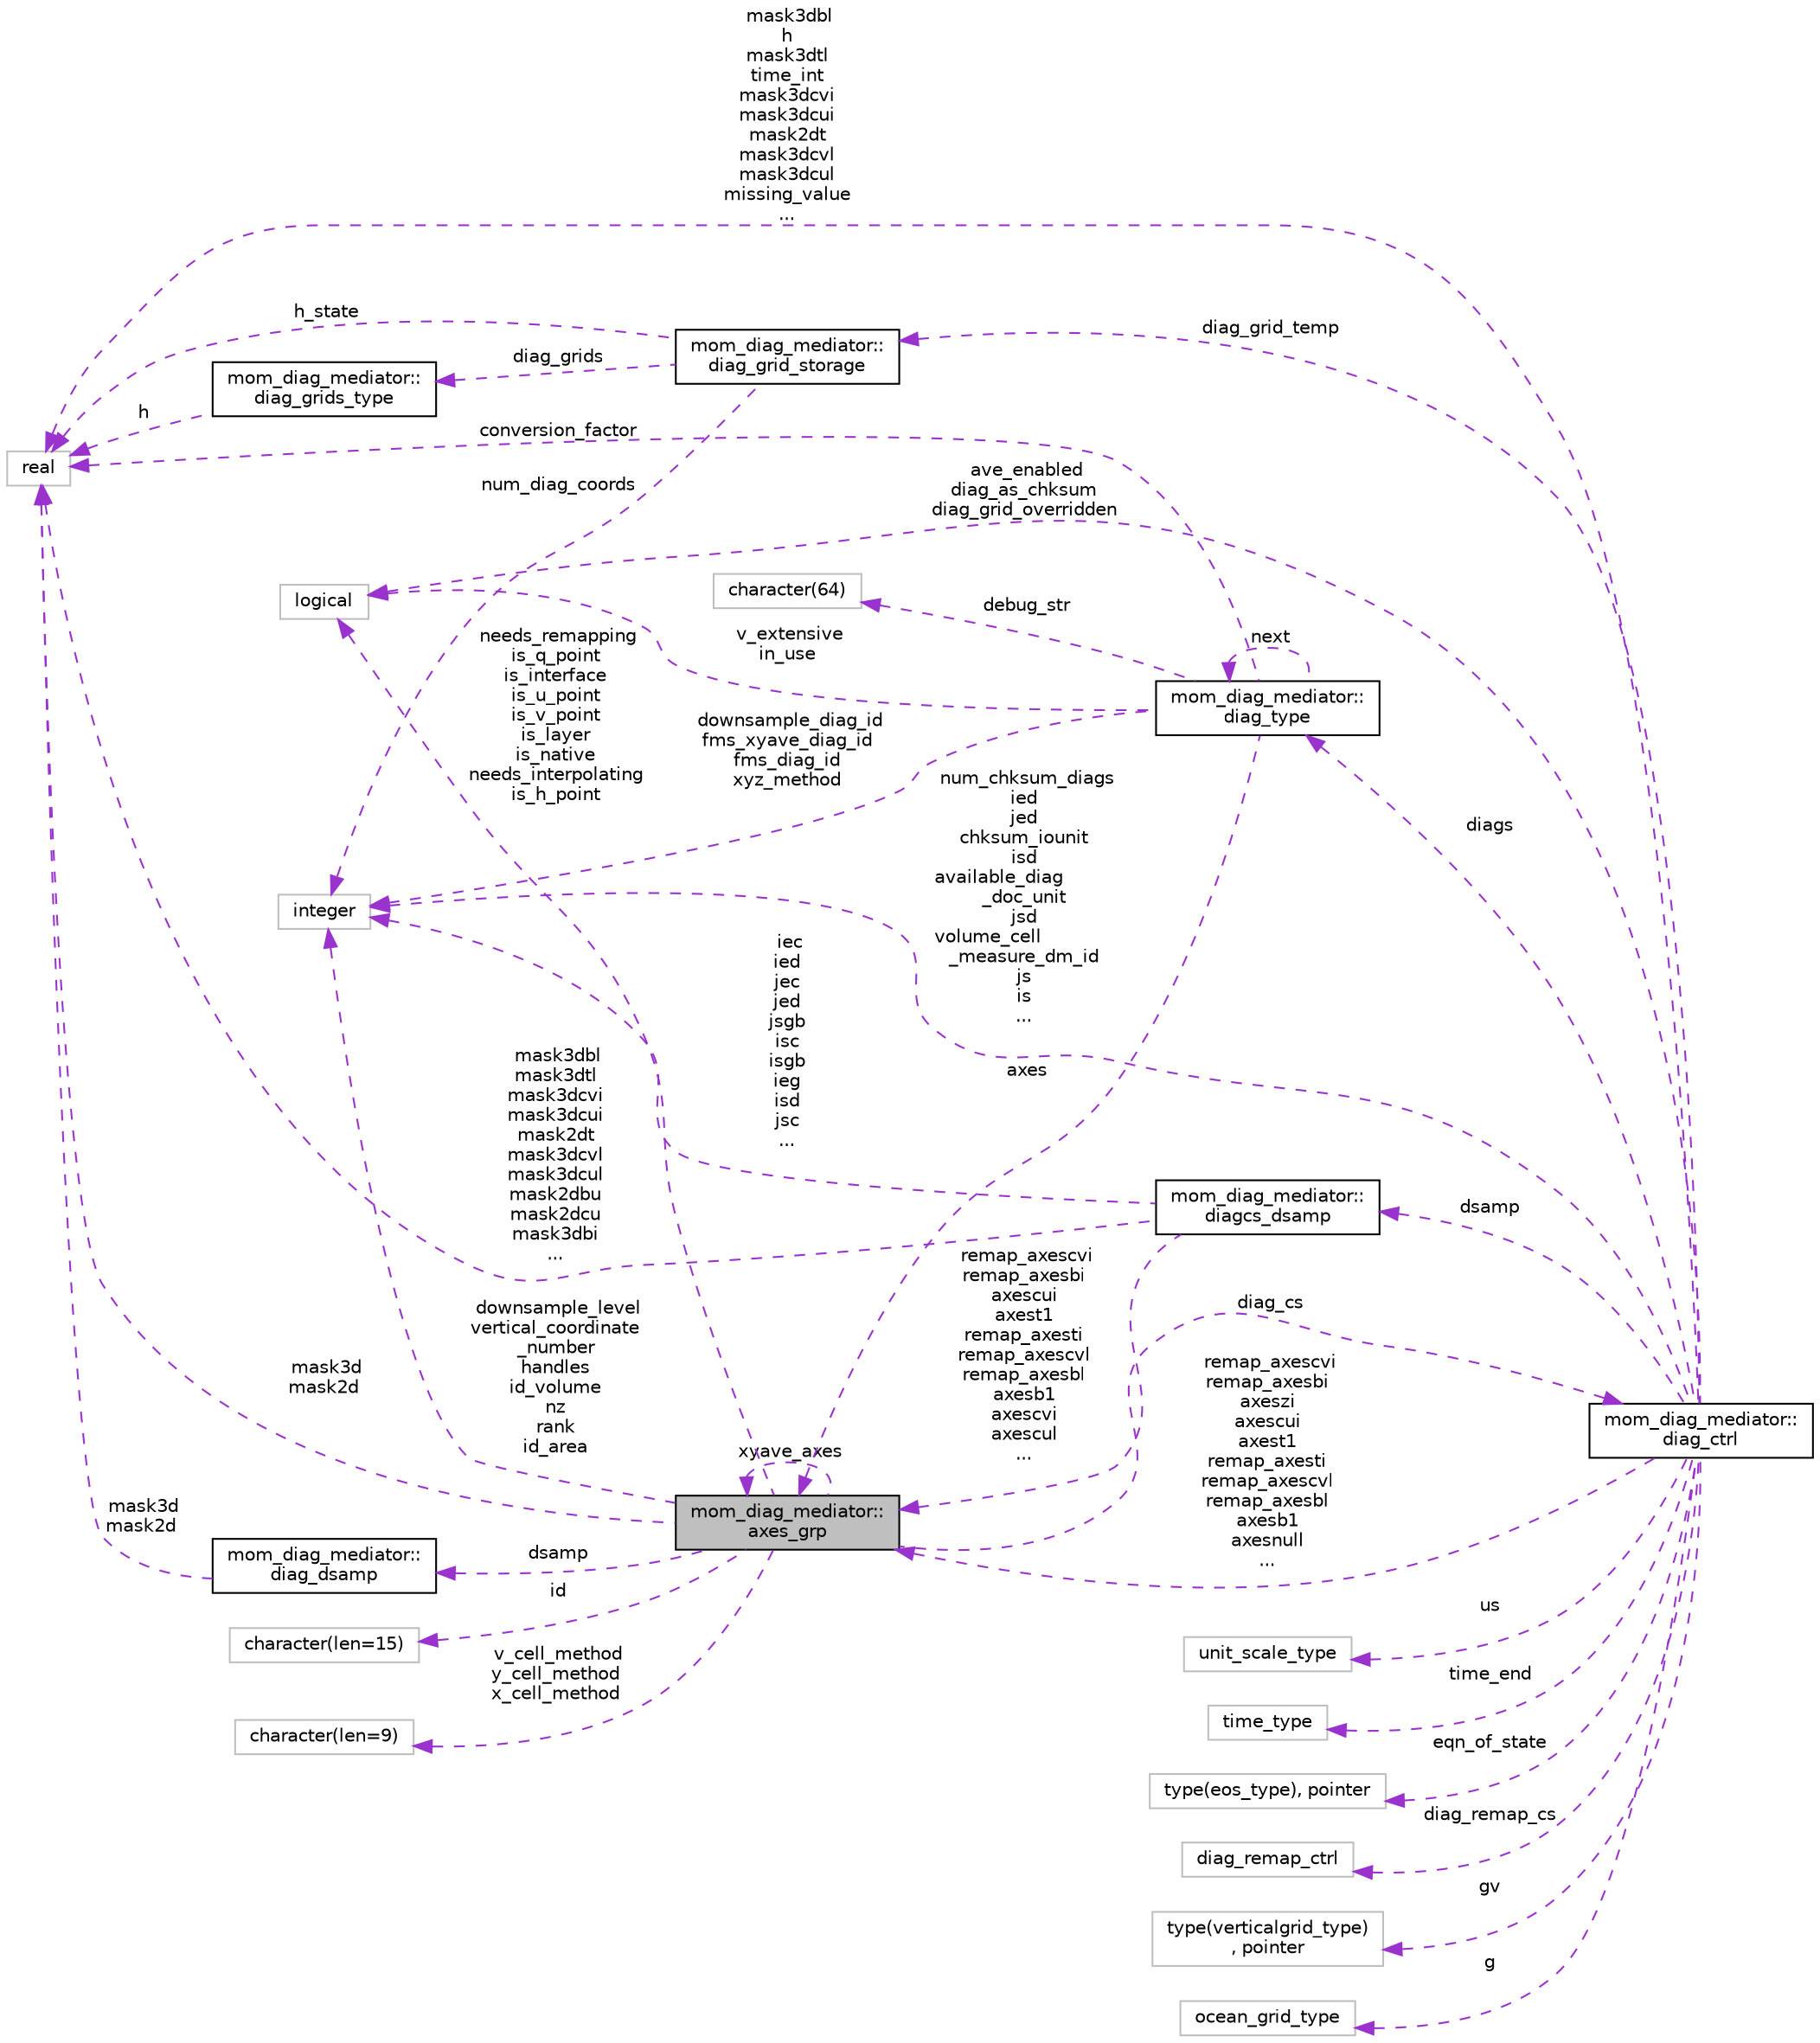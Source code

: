 digraph "mom_diag_mediator::axes_grp"
{
 // INTERACTIVE_SVG=YES
 // LATEX_PDF_SIZE
  edge [fontname="Helvetica",fontsize="10",labelfontname="Helvetica",labelfontsize="10"];
  node [fontname="Helvetica",fontsize="10",shape=record];
  rankdir="LR";
  Node1 [label="mom_diag_mediator::\laxes_grp",height=0.2,width=0.4,color="black", fillcolor="grey75", style="filled", fontcolor="black",tooltip="A group of 1D axes that comprise a 1D/2D/3D mesh."];
  Node2 -> Node1 [dir="back",color="darkorchid3",fontsize="10",style="dashed",label=" needs_remapping\nis_q_point\nis_interface\nis_u_point\nis_v_point\nis_layer\nis_native\nneeds_interpolating\nis_h_point" ,fontname="Helvetica"];
  Node2 [label="logical",height=0.2,width=0.4,color="grey75", fillcolor="white", style="filled",tooltip=" "];
  Node3 -> Node1 [dir="back",color="darkorchid3",fontsize="10",style="dashed",label=" diag_cs" ,fontname="Helvetica"];
  Node3 [label="mom_diag_mediator::\ldiag_ctrl",height=0.2,width=0.4,color="black", fillcolor="white", style="filled",URL="$structmom__diag__mediator_1_1diag__ctrl.html",tooltip="The following data type a list of diagnostic fields an their variants, as well as variables that cont..."];
  Node2 -> Node3 [dir="back",color="darkorchid3",fontsize="10",style="dashed",label=" ave_enabled\ndiag_as_chksum\ndiag_grid_overridden" ,fontname="Helvetica"];
  Node4 -> Node3 [dir="back",color="darkorchid3",fontsize="10",style="dashed",label=" us" ,fontname="Helvetica"];
  Node4 [label="unit_scale_type",height=0.2,width=0.4,color="grey75", fillcolor="white", style="filled",tooltip=" "];
  Node5 -> Node3 [dir="back",color="darkorchid3",fontsize="10",style="dashed",label=" diag_grid_temp" ,fontname="Helvetica"];
  Node5 [label="mom_diag_mediator::\ldiag_grid_storage",height=0.2,width=0.4,color="black", fillcolor="white", style="filled",URL="$structmom__diag__mediator_1_1diag__grid__storage.html",tooltip="Stores all the remapping grids and the model's native space thicknesses."];
  Node6 -> Node5 [dir="back",color="darkorchid3",fontsize="10",style="dashed",label=" diag_grids" ,fontname="Helvetica"];
  Node6 [label="mom_diag_mediator::\ldiag_grids_type",height=0.2,width=0.4,color="black", fillcolor="white", style="filled",URL="$structmom__diag__mediator_1_1diag__grids__type.html",tooltip="Contains an array to store a diagnostic target grid."];
  Node7 -> Node6 [dir="back",color="darkorchid3",fontsize="10",style="dashed",label=" h" ,fontname="Helvetica"];
  Node7 [label="real",height=0.2,width=0.4,color="grey75", fillcolor="white", style="filled",tooltip=" "];
  Node7 -> Node5 [dir="back",color="darkorchid3",fontsize="10",style="dashed",label=" h_state" ,fontname="Helvetica"];
  Node8 -> Node5 [dir="back",color="darkorchid3",fontsize="10",style="dashed",label=" num_diag_coords" ,fontname="Helvetica"];
  Node8 [label="integer",height=0.2,width=0.4,color="grey75", fillcolor="white", style="filled",tooltip=" "];
  Node9 -> Node3 [dir="back",color="darkorchid3",fontsize="10",style="dashed",label=" diags" ,fontname="Helvetica"];
  Node9 [label="mom_diag_mediator::\ldiag_type",height=0.2,width=0.4,color="black", fillcolor="white", style="filled",URL="$structmom__diag__mediator_1_1diag__type.html",tooltip="This type is used to represent a diagnostic at the diag_mediator level."];
  Node2 -> Node9 [dir="back",color="darkorchid3",fontsize="10",style="dashed",label=" v_extensive\nin_use" ,fontname="Helvetica"];
  Node9 -> Node9 [dir="back",color="darkorchid3",fontsize="10",style="dashed",label=" next" ,fontname="Helvetica"];
  Node10 -> Node9 [dir="back",color="darkorchid3",fontsize="10",style="dashed",label=" debug_str" ,fontname="Helvetica"];
  Node10 [label="character(64)",height=0.2,width=0.4,color="grey75", fillcolor="white", style="filled",tooltip=" "];
  Node1 -> Node9 [dir="back",color="darkorchid3",fontsize="10",style="dashed",label=" axes" ,fontname="Helvetica"];
  Node7 -> Node9 [dir="back",color="darkorchid3",fontsize="10",style="dashed",label=" conversion_factor" ,fontname="Helvetica"];
  Node8 -> Node9 [dir="back",color="darkorchid3",fontsize="10",style="dashed",label=" downsample_diag_id\nfms_xyave_diag_id\nfms_diag_id\nxyz_method" ,fontname="Helvetica"];
  Node11 -> Node3 [dir="back",color="darkorchid3",fontsize="10",style="dashed",label=" time_end" ,fontname="Helvetica"];
  Node11 [label="time_type",height=0.2,width=0.4,color="grey75", fillcolor="white", style="filled",tooltip=" "];
  Node12 -> Node3 [dir="back",color="darkorchid3",fontsize="10",style="dashed",label=" eqn_of_state" ,fontname="Helvetica"];
  Node12 [label="type(eos_type), pointer",height=0.2,width=0.4,color="grey75", fillcolor="white", style="filled",tooltip=" "];
  Node13 -> Node3 [dir="back",color="darkorchid3",fontsize="10",style="dashed",label=" diag_remap_cs" ,fontname="Helvetica"];
  Node13 [label="diag_remap_ctrl",height=0.2,width=0.4,color="grey75", fillcolor="white", style="filled",tooltip=" "];
  Node14 -> Node3 [dir="back",color="darkorchid3",fontsize="10",style="dashed",label=" dsamp" ,fontname="Helvetica"];
  Node14 [label="mom_diag_mediator::\ldiagcs_dsamp",height=0.2,width=0.4,color="black", fillcolor="white", style="filled",URL="$structmom__diag__mediator_1_1diagcs__dsamp.html",tooltip="Container for down sampling information."];
  Node1 -> Node14 [dir="back",color="darkorchid3",fontsize="10",style="dashed",label=" remap_axescvi\nremap_axesbi\naxescui\naxest1\nremap_axesti\nremap_axescvl\nremap_axesbl\naxesb1\naxescvi\naxescul\n..." ,fontname="Helvetica"];
  Node7 -> Node14 [dir="back",color="darkorchid3",fontsize="10",style="dashed",label=" mask3dbl\nmask3dtl\nmask3dcvi\nmask3dcui\nmask2dt\nmask3dcvl\nmask3dcul\nmask2dbu\nmask2dcu\nmask3dbi\n..." ,fontname="Helvetica"];
  Node8 -> Node14 [dir="back",color="darkorchid3",fontsize="10",style="dashed",label=" iec\nied\njec\njed\njsgb\nisc\nisgb\nieg\nisd\njsc\n..." ,fontname="Helvetica"];
  Node1 -> Node3 [dir="back",color="darkorchid3",fontsize="10",style="dashed",label=" remap_axescvi\nremap_axesbi\naxeszi\naxescui\naxest1\nremap_axesti\nremap_axescvl\nremap_axesbl\naxesb1\naxesnull\n..." ,fontname="Helvetica"];
  Node15 -> Node3 [dir="back",color="darkorchid3",fontsize="10",style="dashed",label=" gv" ,fontname="Helvetica"];
  Node15 [label="type(verticalgrid_type)\l, pointer",height=0.2,width=0.4,color="grey75", fillcolor="white", style="filled",tooltip=" "];
  Node16 -> Node3 [dir="back",color="darkorchid3",fontsize="10",style="dashed",label=" g" ,fontname="Helvetica"];
  Node16 [label="ocean_grid_type",height=0.2,width=0.4,color="grey75", fillcolor="white", style="filled",tooltip=" "];
  Node7 -> Node3 [dir="back",color="darkorchid3",fontsize="10",style="dashed",label=" mask3dbl\nh\nmask3dtl\ntime_int\nmask3dcvi\nmask3dcui\nmask2dt\nmask3dcvl\nmask3dcul\nmissing_value\n..." ,fontname="Helvetica"];
  Node8 -> Node3 [dir="back",color="darkorchid3",fontsize="10",style="dashed",label=" num_chksum_diags\nied\njed\nchksum_iounit\nisd\navailable_diag\l_doc_unit\njsd\nvolume_cell\l_measure_dm_id\njs\nis\n..." ,fontname="Helvetica"];
  Node17 -> Node1 [dir="back",color="darkorchid3",fontsize="10",style="dashed",label=" v_cell_method\ny_cell_method\nx_cell_method" ,fontname="Helvetica"];
  Node17 [label="character(len=9)",height=0.2,width=0.4,color="grey75", fillcolor="white", style="filled",tooltip=" "];
  Node1 -> Node1 [dir="back",color="darkorchid3",fontsize="10",style="dashed",label=" xyave_axes" ,fontname="Helvetica"];
  Node7 -> Node1 [dir="back",color="darkorchid3",fontsize="10",style="dashed",label=" mask3d\nmask2d" ,fontname="Helvetica"];
  Node8 -> Node1 [dir="back",color="darkorchid3",fontsize="10",style="dashed",label=" downsample_level\nvertical_coordinate\l_number\nhandles\nid_volume\nnz\nrank\nid_area" ,fontname="Helvetica"];
  Node18 -> Node1 [dir="back",color="darkorchid3",fontsize="10",style="dashed",label=" id" ,fontname="Helvetica"];
  Node18 [label="character(len=15)",height=0.2,width=0.4,color="grey75", fillcolor="white", style="filled",tooltip=" "];
  Node19 -> Node1 [dir="back",color="darkorchid3",fontsize="10",style="dashed",label=" dsamp" ,fontname="Helvetica"];
  Node19 [label="mom_diag_mediator::\ldiag_dsamp",height=0.2,width=0.4,color="black", fillcolor="white", style="filled",URL="$structmom__diag__mediator_1_1diag__dsamp.html",tooltip="Contained for down sampled masks."];
  Node7 -> Node19 [dir="back",color="darkorchid3",fontsize="10",style="dashed",label=" mask3d\nmask2d" ,fontname="Helvetica"];
}
